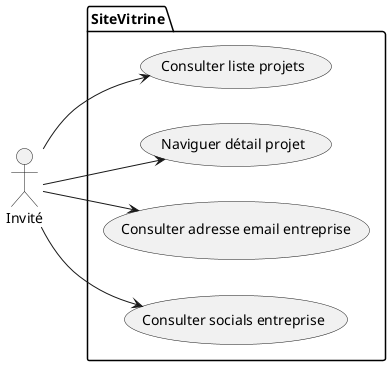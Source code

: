 @startuml
left to right direction
actor Invité as i
package SiteVitrine {
  usecase "Consulter liste projets" as UC1
  usecase "Naviguer détail projet" as UC2
  usecase "Consulter adresse email entreprise" as UC3
  usecase "Consulter socials entreprise" as UC4
}
i --> UC1
i --> UC2
i --> UC3
i --> UC4
@enduml